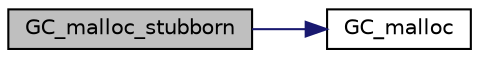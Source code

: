 digraph "GC_malloc_stubborn"
{
  edge [fontname="Helvetica",fontsize="10",labelfontname="Helvetica",labelfontsize="10"];
  node [fontname="Helvetica",fontsize="10",shape=record];
  rankdir="LR";
  Node2530 [label="GC_malloc_stubborn",height=0.2,width=0.4,color="black", fillcolor="grey75", style="filled", fontcolor="black"];
  Node2530 -> Node2531 [color="midnightblue",fontsize="10",style="solid",fontname="Helvetica"];
  Node2531 [label="GC_malloc",height=0.2,width=0.4,color="black", fillcolor="white", style="filled",URL="$d6/dcd/malloc_8c.html#a9181bcacd1d3f9ffb3567c73e06bd067"];
}
